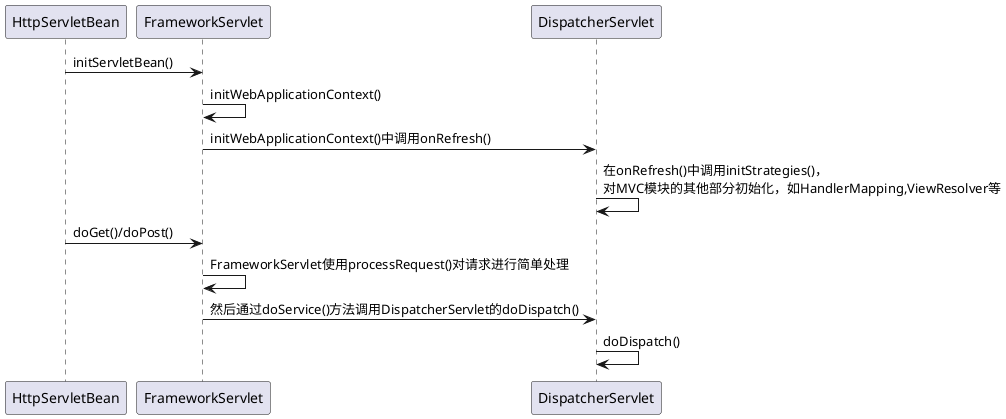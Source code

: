 @startuml
HttpServletBean -> FrameworkServlet:initServletBean()
FrameworkServlet -> FrameworkServlet: initWebApplicationContext()
FrameworkServlet -> DispatcherServlet: initWebApplicationContext()中调用onRefresh()
DispatcherServlet -> DispatcherServlet: 在onRefresh()中调用initStrategies()，\n对MVC模块的其他部分初始化，如HandlerMapping,ViewResolver等
HttpServletBean -> FrameworkServlet: doGet()/doPost()
FrameworkServlet -> FrameworkServlet: FrameworkServlet使用processRequest()对请求进行简单处理
FrameworkServlet -> DispatcherServlet: 然后通过doService()方法调用DispatcherServlet的doDispatch()
DispatcherServlet -> DispatcherServlet: doDispatch()
@enduml